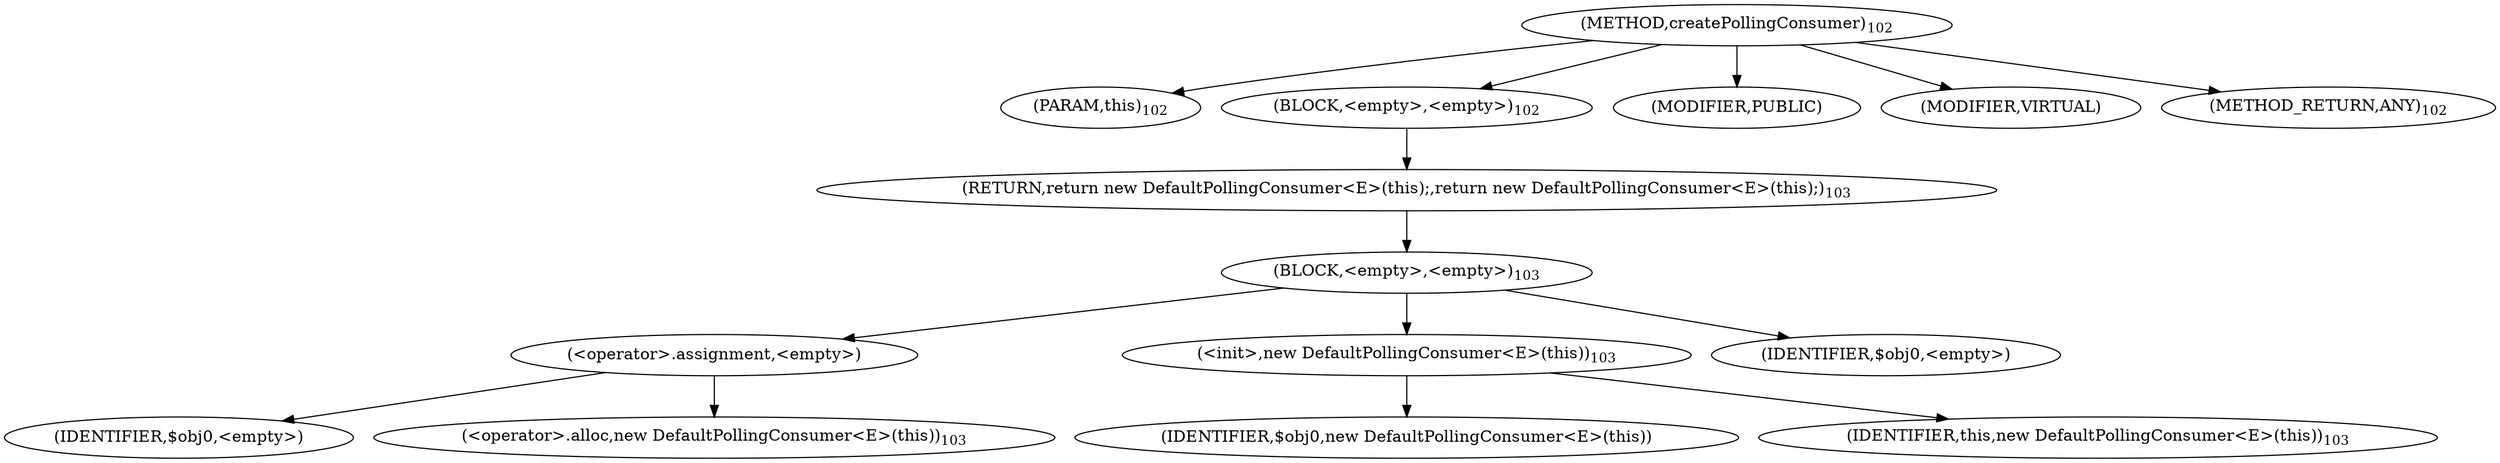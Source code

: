 digraph "createPollingConsumer" {  
"229" [label = <(METHOD,createPollingConsumer)<SUB>102</SUB>> ]
"15" [label = <(PARAM,this)<SUB>102</SUB>> ]
"230" [label = <(BLOCK,&lt;empty&gt;,&lt;empty&gt;)<SUB>102</SUB>> ]
"231" [label = <(RETURN,return new DefaultPollingConsumer&lt;E&gt;(this);,return new DefaultPollingConsumer&lt;E&gt;(this);)<SUB>103</SUB>> ]
"232" [label = <(BLOCK,&lt;empty&gt;,&lt;empty&gt;)<SUB>103</SUB>> ]
"233" [label = <(&lt;operator&gt;.assignment,&lt;empty&gt;)> ]
"234" [label = <(IDENTIFIER,$obj0,&lt;empty&gt;)> ]
"235" [label = <(&lt;operator&gt;.alloc,new DefaultPollingConsumer&lt;E&gt;(this))<SUB>103</SUB>> ]
"236" [label = <(&lt;init&gt;,new DefaultPollingConsumer&lt;E&gt;(this))<SUB>103</SUB>> ]
"237" [label = <(IDENTIFIER,$obj0,new DefaultPollingConsumer&lt;E&gt;(this))> ]
"14" [label = <(IDENTIFIER,this,new DefaultPollingConsumer&lt;E&gt;(this))<SUB>103</SUB>> ]
"238" [label = <(IDENTIFIER,$obj0,&lt;empty&gt;)> ]
"239" [label = <(MODIFIER,PUBLIC)> ]
"240" [label = <(MODIFIER,VIRTUAL)> ]
"241" [label = <(METHOD_RETURN,ANY)<SUB>102</SUB>> ]
  "229" -> "15" 
  "229" -> "230" 
  "229" -> "239" 
  "229" -> "240" 
  "229" -> "241" 
  "230" -> "231" 
  "231" -> "232" 
  "232" -> "233" 
  "232" -> "236" 
  "232" -> "238" 
  "233" -> "234" 
  "233" -> "235" 
  "236" -> "237" 
  "236" -> "14" 
}
